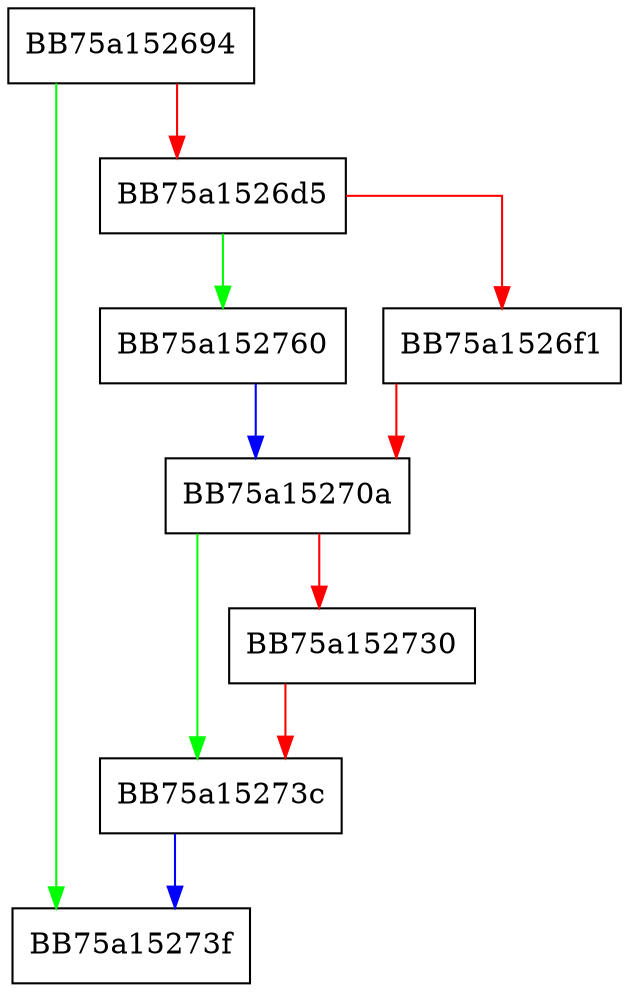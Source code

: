 digraph Push {
  node [shape="box"];
  graph [splines=ortho];
  BB75a152694 -> BB75a15273f [color="green"];
  BB75a152694 -> BB75a1526d5 [color="red"];
  BB75a1526d5 -> BB75a152760 [color="green"];
  BB75a1526d5 -> BB75a1526f1 [color="red"];
  BB75a1526f1 -> BB75a15270a [color="red"];
  BB75a15270a -> BB75a15273c [color="green"];
  BB75a15270a -> BB75a152730 [color="red"];
  BB75a152730 -> BB75a15273c [color="red"];
  BB75a15273c -> BB75a15273f [color="blue"];
  BB75a152760 -> BB75a15270a [color="blue"];
}